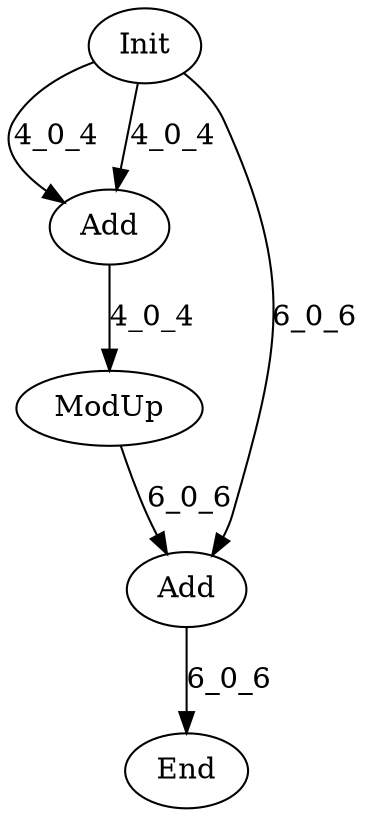 digraph G {
Init[label="Init"];
Add0[label="Add"];
End[label="End"];
Add[label="Add"];
ModUp[label="ModUp"];
Init -> Add0[label="4_0_4"];
Init -> Add0[label="4_0_4"];
Add0 -> ModUp[label="4_0_4"];
Init -> Add[label="6_0_6"];
ModUp -> Add[label="6_0_6"];
Add -> End[label="6_0_6"];
}